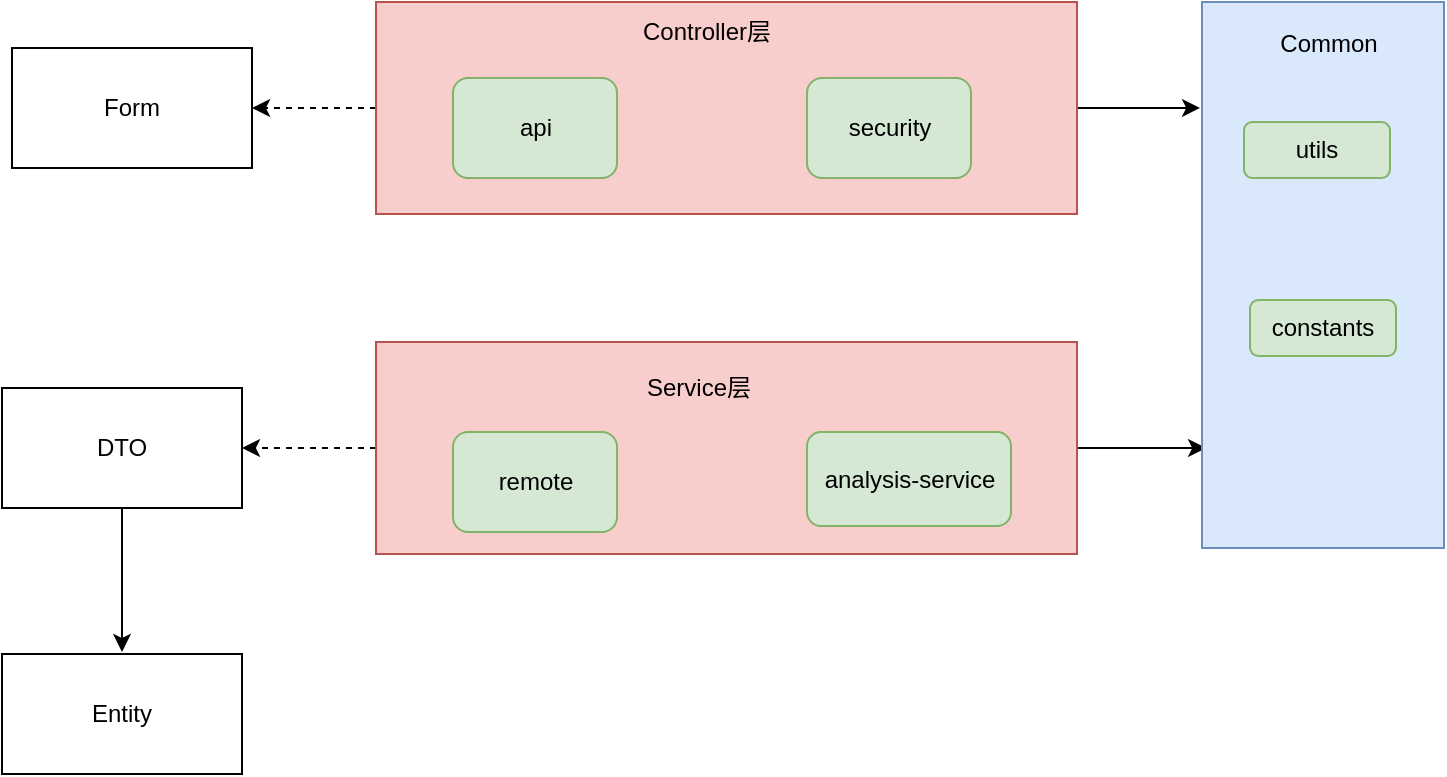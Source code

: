 <mxfile version="15.0.3" type="github">
  <diagram id="pPJiAlB7racQ1mecnm7M" name="第 1 页">
    <mxGraphModel dx="884" dy="662" grid="0" gridSize="10" guides="1" tooltips="1" connect="1" arrows="1" fold="1" page="1" pageScale="1" pageWidth="827" pageHeight="1169" math="0" shadow="0">
      <root>
        <mxCell id="0" />
        <mxCell id="1" parent="0" />
        <mxCell id="ztwY7_2-lBhnV4_P92-4-10" style="edgeStyle=orthogonalEdgeStyle;rounded=0;orthogonalLoop=1;jettySize=auto;html=1;entryX=1;entryY=0.5;entryDx=0;entryDy=0;dashed=1;" edge="1" parent="1" source="ztwY7_2-lBhnV4_P92-4-1" target="ztwY7_2-lBhnV4_P92-4-9">
          <mxGeometry relative="1" as="geometry" />
        </mxCell>
        <mxCell id="ztwY7_2-lBhnV4_P92-4-20" style="edgeStyle=orthogonalEdgeStyle;rounded=0;orthogonalLoop=1;jettySize=auto;html=1;entryX=-0.008;entryY=0.194;entryDx=0;entryDy=0;entryPerimeter=0;" edge="1" parent="1" source="ztwY7_2-lBhnV4_P92-4-1" target="ztwY7_2-lBhnV4_P92-4-15">
          <mxGeometry relative="1" as="geometry" />
        </mxCell>
        <mxCell id="ztwY7_2-lBhnV4_P92-4-1" value="" style="rounded=0;whiteSpace=wrap;html=1;fillColor=#f8cecc;strokeColor=#b85450;" vertex="1" parent="1">
          <mxGeometry x="266" y="171" width="350.5" height="106" as="geometry" />
        </mxCell>
        <mxCell id="ztwY7_2-lBhnV4_P92-4-2" value="Controller层" style="text;html=1;strokeColor=none;fillColor=none;align=center;verticalAlign=middle;whiteSpace=wrap;rounded=0;" vertex="1" parent="1">
          <mxGeometry x="383.5" y="174" width="95" height="24" as="geometry" />
        </mxCell>
        <mxCell id="ztwY7_2-lBhnV4_P92-4-3" value="api" style="rounded=1;whiteSpace=wrap;html=1;fillColor=#d5e8d4;strokeColor=#82b366;" vertex="1" parent="1">
          <mxGeometry x="304.5" y="209" width="82" height="50" as="geometry" />
        </mxCell>
        <mxCell id="ztwY7_2-lBhnV4_P92-4-12" style="edgeStyle=orthogonalEdgeStyle;rounded=0;orthogonalLoop=1;jettySize=auto;html=1;entryX=1;entryY=0.5;entryDx=0;entryDy=0;dashed=1;" edge="1" parent="1" source="ztwY7_2-lBhnV4_P92-4-4" target="ztwY7_2-lBhnV4_P92-4-11">
          <mxGeometry relative="1" as="geometry" />
        </mxCell>
        <mxCell id="ztwY7_2-lBhnV4_P92-4-22" style="edgeStyle=orthogonalEdgeStyle;rounded=0;orthogonalLoop=1;jettySize=auto;html=1;entryX=0.017;entryY=0.817;entryDx=0;entryDy=0;entryPerimeter=0;" edge="1" parent="1" source="ztwY7_2-lBhnV4_P92-4-4" target="ztwY7_2-lBhnV4_P92-4-15">
          <mxGeometry relative="1" as="geometry" />
        </mxCell>
        <mxCell id="ztwY7_2-lBhnV4_P92-4-4" value="" style="rounded=0;whiteSpace=wrap;html=1;fillColor=#f8cecc;strokeColor=#b85450;" vertex="1" parent="1">
          <mxGeometry x="266" y="341" width="350.5" height="106" as="geometry" />
        </mxCell>
        <mxCell id="ztwY7_2-lBhnV4_P92-4-5" value="Service层" style="text;html=1;strokeColor=none;fillColor=none;align=center;verticalAlign=middle;whiteSpace=wrap;rounded=0;" vertex="1" parent="1">
          <mxGeometry x="380" y="352" width="95" height="24" as="geometry" />
        </mxCell>
        <mxCell id="ztwY7_2-lBhnV4_P92-4-6" value="remote" style="rounded=1;whiteSpace=wrap;html=1;fillColor=#d5e8d4;strokeColor=#82b366;" vertex="1" parent="1">
          <mxGeometry x="304.5" y="386" width="82" height="50" as="geometry" />
        </mxCell>
        <mxCell id="ztwY7_2-lBhnV4_P92-4-7" value="analysis-service" style="rounded=1;whiteSpace=wrap;html=1;fillColor=#d5e8d4;strokeColor=#82b366;" vertex="1" parent="1">
          <mxGeometry x="481.5" y="386" width="102" height="47" as="geometry" />
        </mxCell>
        <mxCell id="ztwY7_2-lBhnV4_P92-4-8" value="security" style="rounded=1;whiteSpace=wrap;html=1;fillColor=#d5e8d4;strokeColor=#82b366;" vertex="1" parent="1">
          <mxGeometry x="481.5" y="209" width="82" height="50" as="geometry" />
        </mxCell>
        <mxCell id="ztwY7_2-lBhnV4_P92-4-9" value="Form" style="rounded=0;whiteSpace=wrap;html=1;" vertex="1" parent="1">
          <mxGeometry x="84" y="194" width="120" height="60" as="geometry" />
        </mxCell>
        <mxCell id="ztwY7_2-lBhnV4_P92-4-24" style="edgeStyle=orthogonalEdgeStyle;rounded=0;orthogonalLoop=1;jettySize=auto;html=1;" edge="1" parent="1" source="ztwY7_2-lBhnV4_P92-4-11">
          <mxGeometry relative="1" as="geometry">
            <mxPoint x="139" y="496" as="targetPoint" />
          </mxGeometry>
        </mxCell>
        <mxCell id="ztwY7_2-lBhnV4_P92-4-11" value="DTO" style="rounded=0;whiteSpace=wrap;html=1;" vertex="1" parent="1">
          <mxGeometry x="79" y="364" width="120" height="60" as="geometry" />
        </mxCell>
        <mxCell id="ztwY7_2-lBhnV4_P92-4-15" value="" style="rounded=0;whiteSpace=wrap;html=1;fillColor=#dae8fc;strokeColor=#6c8ebf;" vertex="1" parent="1">
          <mxGeometry x="679" y="171" width="121" height="273" as="geometry" />
        </mxCell>
        <mxCell id="ztwY7_2-lBhnV4_P92-4-17" value="Common" style="text;html=1;strokeColor=none;fillColor=none;align=center;verticalAlign=middle;whiteSpace=wrap;rounded=0;" vertex="1" parent="1">
          <mxGeometry x="695" y="180" width="95" height="24" as="geometry" />
        </mxCell>
        <mxCell id="ztwY7_2-lBhnV4_P92-4-18" value="utils" style="rounded=1;whiteSpace=wrap;html=1;fillColor=#d5e8d4;strokeColor=#82b366;" vertex="1" parent="1">
          <mxGeometry x="700" y="231" width="73" height="28" as="geometry" />
        </mxCell>
        <mxCell id="ztwY7_2-lBhnV4_P92-4-19" value="constants" style="rounded=1;whiteSpace=wrap;html=1;fillColor=#d5e8d4;strokeColor=#82b366;" vertex="1" parent="1">
          <mxGeometry x="703" y="320" width="73" height="28" as="geometry" />
        </mxCell>
        <mxCell id="ztwY7_2-lBhnV4_P92-4-23" value="Entity" style="rounded=0;whiteSpace=wrap;html=1;" vertex="1" parent="1">
          <mxGeometry x="79" y="497" width="120" height="60" as="geometry" />
        </mxCell>
      </root>
    </mxGraphModel>
  </diagram>
</mxfile>
